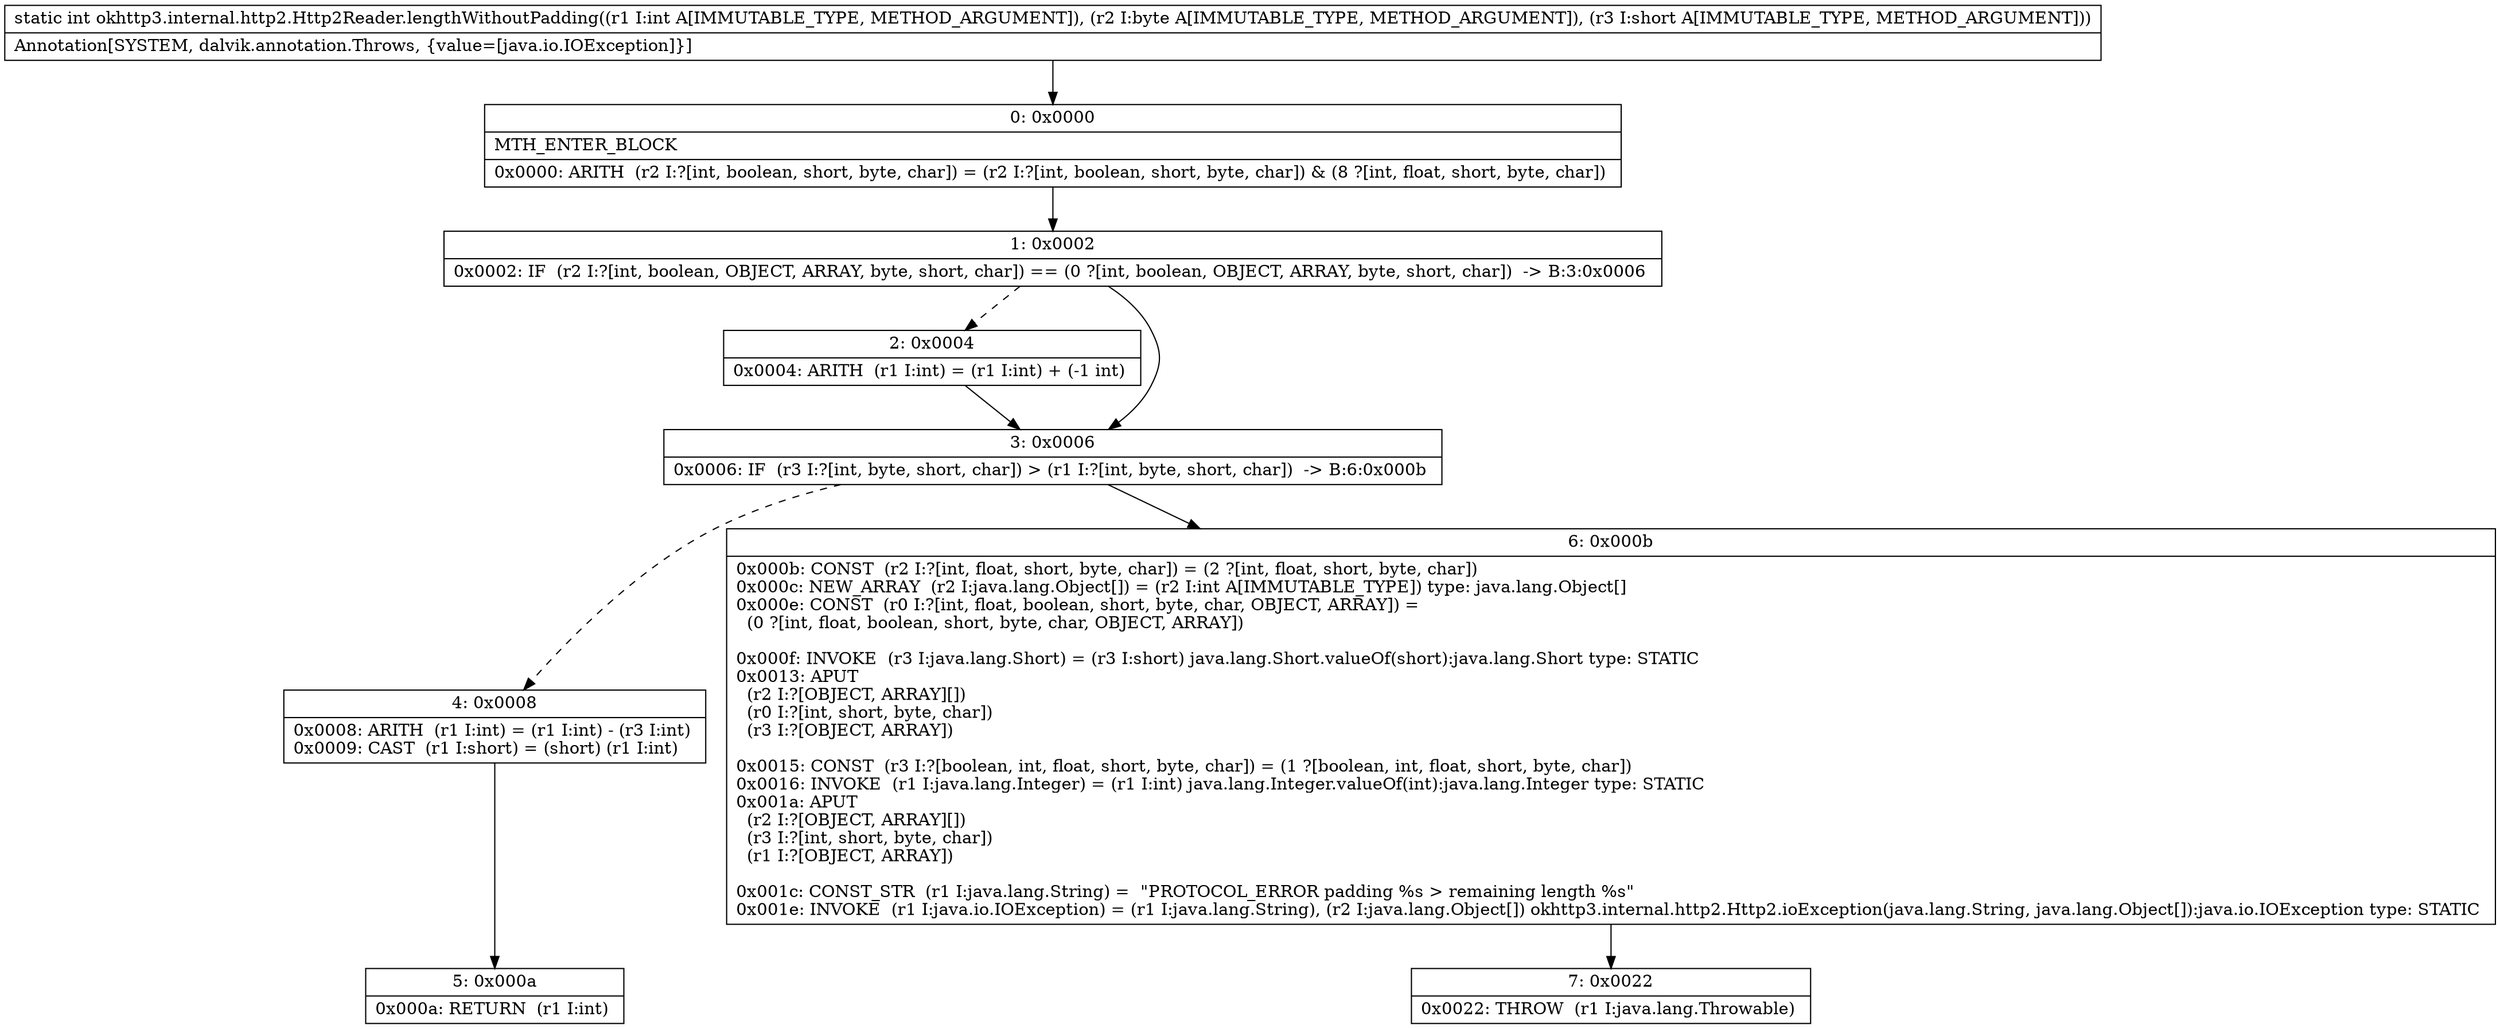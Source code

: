 digraph "CFG forokhttp3.internal.http2.Http2Reader.lengthWithoutPadding(IBS)I" {
Node_0 [shape=record,label="{0\:\ 0x0000|MTH_ENTER_BLOCK\l|0x0000: ARITH  (r2 I:?[int, boolean, short, byte, char]) = (r2 I:?[int, boolean, short, byte, char]) & (8 ?[int, float, short, byte, char]) \l}"];
Node_1 [shape=record,label="{1\:\ 0x0002|0x0002: IF  (r2 I:?[int, boolean, OBJECT, ARRAY, byte, short, char]) == (0 ?[int, boolean, OBJECT, ARRAY, byte, short, char])  \-\> B:3:0x0006 \l}"];
Node_2 [shape=record,label="{2\:\ 0x0004|0x0004: ARITH  (r1 I:int) = (r1 I:int) + (\-1 int) \l}"];
Node_3 [shape=record,label="{3\:\ 0x0006|0x0006: IF  (r3 I:?[int, byte, short, char]) \> (r1 I:?[int, byte, short, char])  \-\> B:6:0x000b \l}"];
Node_4 [shape=record,label="{4\:\ 0x0008|0x0008: ARITH  (r1 I:int) = (r1 I:int) \- (r3 I:int) \l0x0009: CAST  (r1 I:short) = (short) (r1 I:int) \l}"];
Node_5 [shape=record,label="{5\:\ 0x000a|0x000a: RETURN  (r1 I:int) \l}"];
Node_6 [shape=record,label="{6\:\ 0x000b|0x000b: CONST  (r2 I:?[int, float, short, byte, char]) = (2 ?[int, float, short, byte, char]) \l0x000c: NEW_ARRAY  (r2 I:java.lang.Object[]) = (r2 I:int A[IMMUTABLE_TYPE]) type: java.lang.Object[] \l0x000e: CONST  (r0 I:?[int, float, boolean, short, byte, char, OBJECT, ARRAY]) = \l  (0 ?[int, float, boolean, short, byte, char, OBJECT, ARRAY])\l \l0x000f: INVOKE  (r3 I:java.lang.Short) = (r3 I:short) java.lang.Short.valueOf(short):java.lang.Short type: STATIC \l0x0013: APUT  \l  (r2 I:?[OBJECT, ARRAY][])\l  (r0 I:?[int, short, byte, char])\l  (r3 I:?[OBJECT, ARRAY])\l \l0x0015: CONST  (r3 I:?[boolean, int, float, short, byte, char]) = (1 ?[boolean, int, float, short, byte, char]) \l0x0016: INVOKE  (r1 I:java.lang.Integer) = (r1 I:int) java.lang.Integer.valueOf(int):java.lang.Integer type: STATIC \l0x001a: APUT  \l  (r2 I:?[OBJECT, ARRAY][])\l  (r3 I:?[int, short, byte, char])\l  (r1 I:?[OBJECT, ARRAY])\l \l0x001c: CONST_STR  (r1 I:java.lang.String) =  \"PROTOCOL_ERROR padding %s \> remaining length %s\" \l0x001e: INVOKE  (r1 I:java.io.IOException) = (r1 I:java.lang.String), (r2 I:java.lang.Object[]) okhttp3.internal.http2.Http2.ioException(java.lang.String, java.lang.Object[]):java.io.IOException type: STATIC \l}"];
Node_7 [shape=record,label="{7\:\ 0x0022|0x0022: THROW  (r1 I:java.lang.Throwable) \l}"];
MethodNode[shape=record,label="{static int okhttp3.internal.http2.Http2Reader.lengthWithoutPadding((r1 I:int A[IMMUTABLE_TYPE, METHOD_ARGUMENT]), (r2 I:byte A[IMMUTABLE_TYPE, METHOD_ARGUMENT]), (r3 I:short A[IMMUTABLE_TYPE, METHOD_ARGUMENT]))  | Annotation[SYSTEM, dalvik.annotation.Throws, \{value=[java.io.IOException]\}]\l}"];
MethodNode -> Node_0;
Node_0 -> Node_1;
Node_1 -> Node_2[style=dashed];
Node_1 -> Node_3;
Node_2 -> Node_3;
Node_3 -> Node_4[style=dashed];
Node_3 -> Node_6;
Node_4 -> Node_5;
Node_6 -> Node_7;
}

